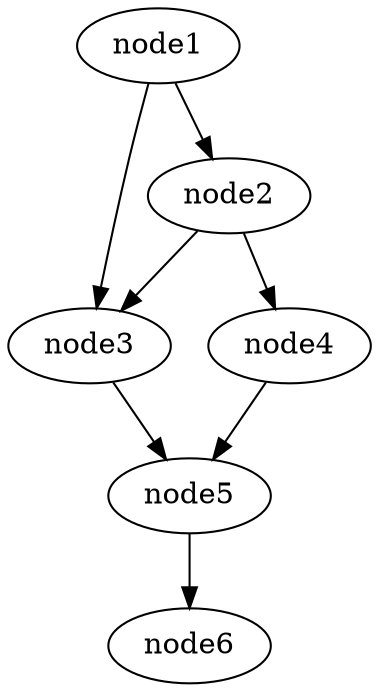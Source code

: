 digraph g{
	node6
	node5 -> node6
	node4 -> node5
	node3 -> node5
	node2 -> node4
	node2 -> node3
	node1 -> node3
	node1 -> node2
}
